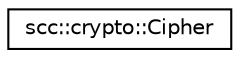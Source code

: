 digraph "Graphical Class Hierarchy"
{
 // LATEX_PDF_SIZE
  edge [fontname="Helvetica",fontsize="10",labelfontname="Helvetica",labelfontsize="10"];
  node [fontname="Helvetica",fontsize="10",shape=record];
  rankdir="LR";
  Node0 [label="scc::crypto::Cipher",height=0.2,width=0.4,color="black", fillcolor="white", style="filled",URL="$d5/d52/classscc_1_1crypto_1_1Cipher.html",tooltip="Symmetric block cipher."];
}

